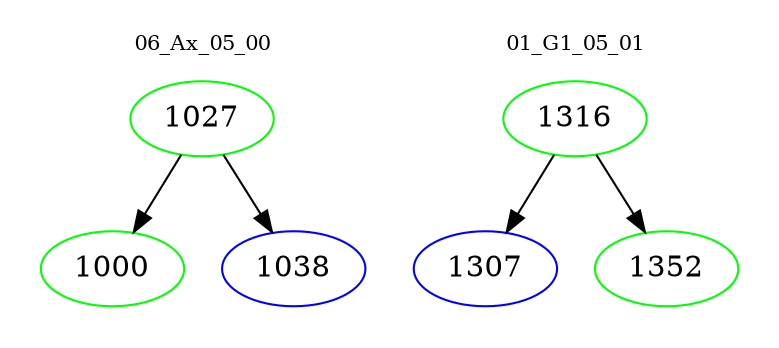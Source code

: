 digraph{
subgraph cluster_0 {
color = white
label = "06_Ax_05_00";
fontsize=10;
T0_1027 [label="1027", color="green"]
T0_1027 -> T0_1000 [color="black"]
T0_1000 [label="1000", color="green"]
T0_1027 -> T0_1038 [color="black"]
T0_1038 [label="1038", color="blue"]
}
subgraph cluster_1 {
color = white
label = "01_G1_05_01";
fontsize=10;
T1_1316 [label="1316", color="green"]
T1_1316 -> T1_1307 [color="black"]
T1_1307 [label="1307", color="blue"]
T1_1316 -> T1_1352 [color="black"]
T1_1352 [label="1352", color="green"]
}
}
